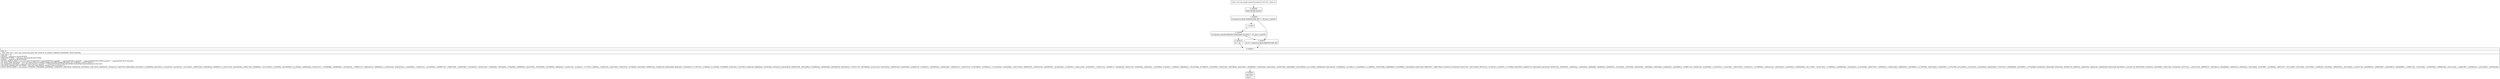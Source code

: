 digraph "CFG forcom.google.android.exoplayer2.util.Util.\<clinit\>()V" {
Node_0 [shape=record,label="{0\:\ 0x0000|MTH_ENTER_BLOCK\l}"];
Node_1 [shape=record,label="{1\:\ 0x0004|if (android.os.Build.VERSION.SDK_INT != 25) goto L_0x0078\l}"];
Node_2 [shape=record,label="{2\:\ 0x0006}"];
Node_3 [shape=record,label="{3\:\ 0x000f|if (android.os.Build.VERSION.CODENAME.charAt(0) != 'O') goto L_0x0078\l}"];
Node_4 [shape=record,label="{4\:\ 0x0011|r0 = 26\l}"];
Node_5 [shape=record,label="{5\:\ 0x0013|PHI: r0 \l  PHI: (r0v2 int) = (r0v1 int), (r0v25 int) binds: [B:7:0x0078, B:4:0x0011] A[DONT_GENERATE, DONT_INLINE]\l|SDK_INT = r0\lDEVICE = android.os.Build.DEVICE\lMANUFACTURER = android.os.Build.MANUFACTURER\lMODEL = android.os.Build.MODEL\lDEVICE_DEBUG_INFO = new java.lang.StringBuilder().append(DEVICE).append(\", \").append(MODEL).append(\", \").append(MANUFACTURER).append(\", \").append(SDK_INT).toString()\lXS_DATE_TIME_PATTERN = java.util.regex.Pattern.compile(\"(dddd)\-(dd)\-(dd)[Tt](dd):(dd):(dd)([.,](d+))?([Zz]\|((+\|\-)(d?d):?(dd)))?\")\lXS_DURATION_PATTERN = java.util.regex.Pattern.compile(\"^(\-)?P(([0\-9]*)Y)?(([0\-9]*)M)?(([0\-9]*)D)?(T(([0\-9]*)H)?(([0\-9]*)M)?(([0\-9.]*)S)?)?$\")\lESCAPED_CHARACTER_PATTERN = java.util.regex.Pattern.compile(\"%([A\-Fa\-f0\-9]\{2\})\")\lCRC32_BYTES_MSBF = new int[]\{0, 79764919, 159529838, 222504665, 319059676, 398814059, 445009330, 507990021, 638119352, 583659535, 797628118, 726387553, 890018660, 835552979, 1015980042, 944750013, 1276238704, 1221641927, 1167319070, 1095957929, 1595256236, 1540665371, 1452775106, 1381403509, 1780037320, 1859660671, 1671105958, 1733955601, 2031960084, 2111593891, 1889500026, 1952343757, \-1742489888, \-1662866601, \-1851683442, \-1788833735, \-1960329156, \-1880695413, \-2103051438, \-2040207643, \-1104454824, \-1159051537, \-1213636554, \-1284997759, \-1389417084, \-1444007885, \-1532160278, \-1603531939, \-734892656, \-789352409, \-575645954, \-646886583, \-952755380, \-1007220997, \-827056094, \-898286187, \-231047128, \-151282273, \-71779514, \-8804623, \-515967244, \-436212925, \-390279782, \-327299027, 881225847, 809987520, 1023691545, 969234094, 662832811, 591600412, 771767749, 717299826, 311336399, 374308984, 453813921, 533576470, 25881363, 88864420, 134795389, 214552010, 2023205639, 2086057648, 1897238633, 1976864222, 1804852699, 1867694188, 1645340341, 1724971778, 1587496639, 1516133128, 1461550545, 1406951526, 1302016099, 1230646740, 1142491917, 1087903418, \-1398421865, \-1469785312, \-1524105735, \-1578704818, \-1079922613, \-1151291908, \-1239184603, \-1293773166, \-1968362705, \-1905510760, \-2094067647, \-2014441994, \-1716953613, \-1654112188, \-1876203875, \-1796572374, \-525066777, \-462094256, \-382327159, \-302564546, \-206542021, \-143559028, \-97365931, \-17609246, \-960696225, \-1031934488, \-817968335, \-872425850, \-709327229, \-780559564, \-600130067, \-654598054, 1762451694, 1842216281, 1619975040, 1682949687, 2047383090, 2127137669, 1938468188, 2001449195, 1325665622, 1271206113, 1183200824, 1111960463, 1543535498, 1489069629, 1434599652, 1363369299, 622672798, 568075817, 748617968, 677256519, 907627842, 853037301, 1067152940, 995781531, 51762726, 131386257, 177728840, 240578815, 269590778, 349224269, 429104020, 491947555, \-248556018, \-168932423, \-122852000, \-60002089, \-500490030, \-420856475, \-341238852, \-278395381, \-685261898, \-739858943, \-559578920, \-630940305, \-1004286614, \-1058877219, \-845023740, \-916395085, \-1119974018, \-1174433591, \-1262701040, \-1333941337, \-1371866206, \-1426332139, \-1481064244, \-1552294533, \-1690935098, \-1611170447, \-1833673816, \-1770699233, \-2009983462, \-1930228819, \-2119160460, \-2056179517, 1569362073, 1498123566, 1409854455, 1355396672, 1317987909, 1246755826, 1192025387, 1137557660, 2072149281, 2135122070, 1912620623, 1992383480, 1753615357, 1816598090, 1627664531, 1707420964, 295390185, 358241886, 404320391, 483945776, 43990325, 106832002, 186451547, 266083308, 932423249, 861060070, 1041341759, 986742920, 613929101, 542559546, 756411363, 701822548, \-978770311, \-1050133554, \-869589737, \-924188512, \-693284699, \-764654318, \-550540341, \-605129092, \-475935807, \-413084042, \-366743377, \-287118056, \-257573603, \-194731862, \-114850189, \-35218492, \-1984365303, \-1921392450, \-2143631769, \-2063868976, \-1698919467, \-1635936670, \-1824608069, \-1744851700, \-1347415887, \-1418654458, \-1506661409, \-1561119128, \-1129027987, \-1200260134, \-1254728445, \-1309196108\}\l}"];
Node_6 [shape=record,label="{6\:\ 0x0077|RETURN\l|return\l}"];
Node_7 [shape=record,label="{7\:\ 0x0078|int r0 = android.os.Build.VERSION.SDK_INT\l}"];
MethodNode[shape=record,label="{static void com.google.android.exoplayer2.util.Util.\<clinit\>() }"];
MethodNode -> Node_0;
Node_0 -> Node_1;
Node_1 -> Node_2[style=dashed];
Node_1 -> Node_7;
Node_2 -> Node_3;
Node_3 -> Node_4[style=dashed];
Node_3 -> Node_7;
Node_4 -> Node_5;
Node_5 -> Node_6;
Node_7 -> Node_5;
}


